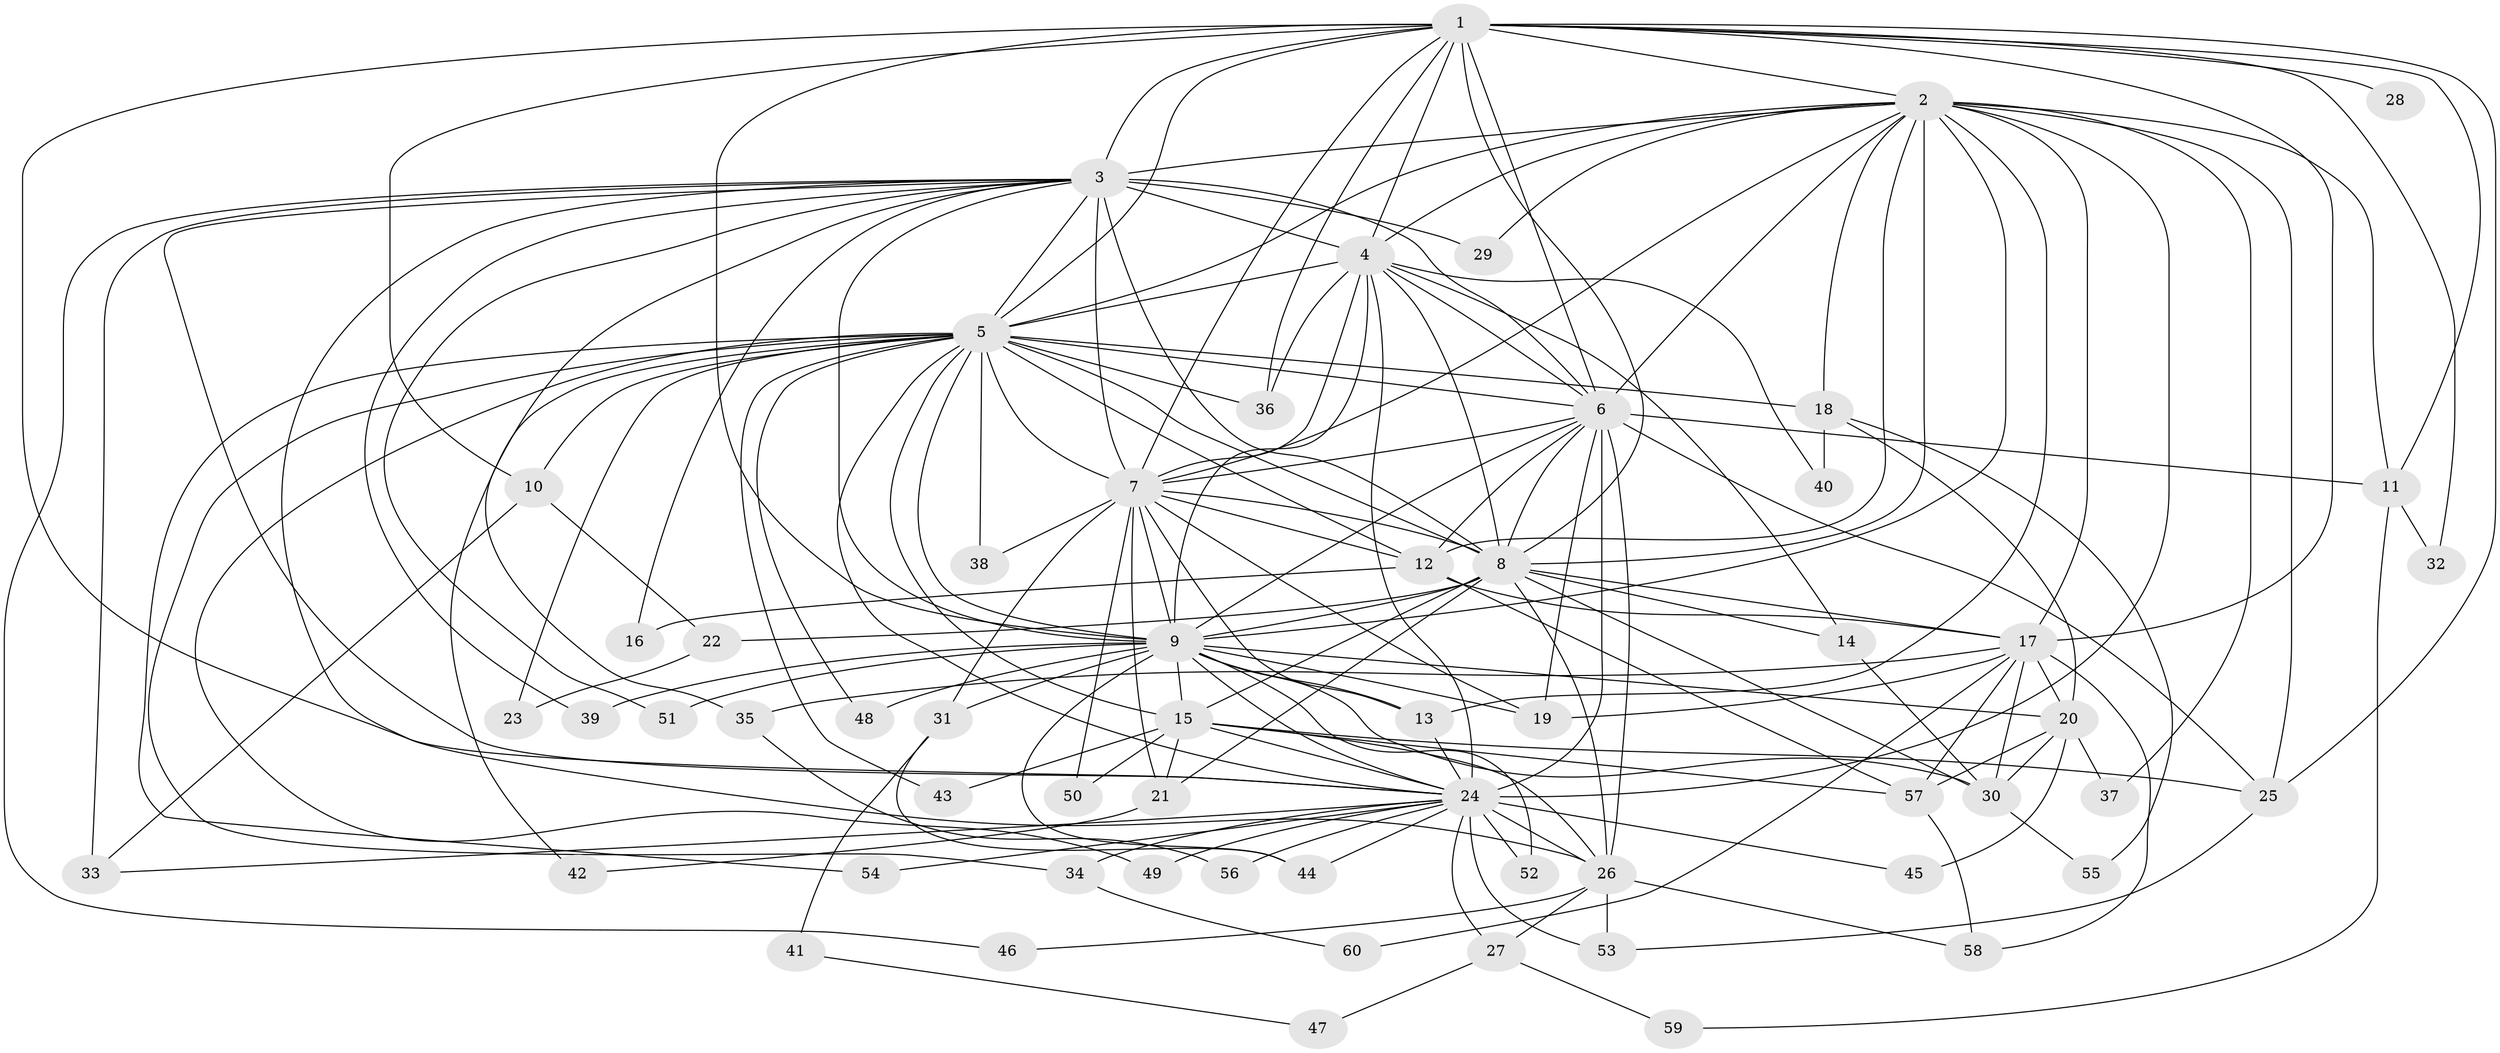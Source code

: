 // original degree distribution, {20: 0.01680672268907563, 26: 0.008403361344537815, 19: 0.01680672268907563, 15: 0.008403361344537815, 24: 0.01680672268907563, 31: 0.008403361344537815, 18: 0.008403361344537815, 2: 0.48739495798319327, 4: 0.07563025210084033, 3: 0.2605042016806723, 6: 0.008403361344537815, 8: 0.008403361344537815, 5: 0.058823529411764705, 7: 0.008403361344537815, 9: 0.008403361344537815}
// Generated by graph-tools (version 1.1) at 2025/35/03/09/25 02:35:12]
// undirected, 60 vertices, 169 edges
graph export_dot {
graph [start="1"]
  node [color=gray90,style=filled];
  1;
  2;
  3;
  4;
  5;
  6;
  7;
  8;
  9;
  10;
  11;
  12;
  13;
  14;
  15;
  16;
  17;
  18;
  19;
  20;
  21;
  22;
  23;
  24;
  25;
  26;
  27;
  28;
  29;
  30;
  31;
  32;
  33;
  34;
  35;
  36;
  37;
  38;
  39;
  40;
  41;
  42;
  43;
  44;
  45;
  46;
  47;
  48;
  49;
  50;
  51;
  52;
  53;
  54;
  55;
  56;
  57;
  58;
  59;
  60;
  1 -- 2 [weight=3.0];
  1 -- 3 [weight=1.0];
  1 -- 4 [weight=1.0];
  1 -- 5 [weight=1.0];
  1 -- 6 [weight=1.0];
  1 -- 7 [weight=1.0];
  1 -- 8 [weight=1.0];
  1 -- 9 [weight=1.0];
  1 -- 10 [weight=1.0];
  1 -- 11 [weight=1.0];
  1 -- 17 [weight=1.0];
  1 -- 24 [weight=2.0];
  1 -- 25 [weight=1.0];
  1 -- 28 [weight=1.0];
  1 -- 32 [weight=1.0];
  1 -- 36 [weight=1.0];
  2 -- 3 [weight=3.0];
  2 -- 4 [weight=2.0];
  2 -- 5 [weight=2.0];
  2 -- 6 [weight=2.0];
  2 -- 7 [weight=3.0];
  2 -- 8 [weight=3.0];
  2 -- 9 [weight=2.0];
  2 -- 11 [weight=1.0];
  2 -- 12 [weight=2.0];
  2 -- 13 [weight=1.0];
  2 -- 17 [weight=10.0];
  2 -- 18 [weight=1.0];
  2 -- 24 [weight=2.0];
  2 -- 25 [weight=1.0];
  2 -- 29 [weight=1.0];
  2 -- 37 [weight=1.0];
  3 -- 4 [weight=2.0];
  3 -- 5 [weight=1.0];
  3 -- 6 [weight=2.0];
  3 -- 7 [weight=1.0];
  3 -- 8 [weight=2.0];
  3 -- 9 [weight=1.0];
  3 -- 16 [weight=1.0];
  3 -- 24 [weight=1.0];
  3 -- 26 [weight=1.0];
  3 -- 29 [weight=1.0];
  3 -- 33 [weight=1.0];
  3 -- 35 [weight=1.0];
  3 -- 39 [weight=1.0];
  3 -- 46 [weight=1.0];
  3 -- 51 [weight=1.0];
  4 -- 5 [weight=1.0];
  4 -- 6 [weight=1.0];
  4 -- 7 [weight=1.0];
  4 -- 8 [weight=1.0];
  4 -- 9 [weight=2.0];
  4 -- 14 [weight=1.0];
  4 -- 24 [weight=1.0];
  4 -- 36 [weight=1.0];
  4 -- 40 [weight=1.0];
  5 -- 6 [weight=1.0];
  5 -- 7 [weight=2.0];
  5 -- 8 [weight=1.0];
  5 -- 9 [weight=1.0];
  5 -- 10 [weight=1.0];
  5 -- 12 [weight=1.0];
  5 -- 15 [weight=1.0];
  5 -- 18 [weight=1.0];
  5 -- 23 [weight=1.0];
  5 -- 24 [weight=1.0];
  5 -- 34 [weight=1.0];
  5 -- 36 [weight=1.0];
  5 -- 38 [weight=1.0];
  5 -- 42 [weight=1.0];
  5 -- 43 [weight=1.0];
  5 -- 48 [weight=1.0];
  5 -- 49 [weight=1.0];
  5 -- 54 [weight=1.0];
  6 -- 7 [weight=1.0];
  6 -- 8 [weight=1.0];
  6 -- 9 [weight=2.0];
  6 -- 11 [weight=2.0];
  6 -- 12 [weight=1.0];
  6 -- 19 [weight=1.0];
  6 -- 24 [weight=13.0];
  6 -- 25 [weight=1.0];
  6 -- 26 [weight=1.0];
  7 -- 8 [weight=1.0];
  7 -- 9 [weight=1.0];
  7 -- 12 [weight=1.0];
  7 -- 13 [weight=1.0];
  7 -- 19 [weight=1.0];
  7 -- 21 [weight=1.0];
  7 -- 31 [weight=1.0];
  7 -- 38 [weight=1.0];
  7 -- 50 [weight=1.0];
  8 -- 9 [weight=1.0];
  8 -- 14 [weight=1.0];
  8 -- 15 [weight=2.0];
  8 -- 17 [weight=1.0];
  8 -- 21 [weight=1.0];
  8 -- 22 [weight=1.0];
  8 -- 26 [weight=1.0];
  8 -- 30 [weight=1.0];
  9 -- 13 [weight=2.0];
  9 -- 15 [weight=1.0];
  9 -- 19 [weight=1.0];
  9 -- 20 [weight=1.0];
  9 -- 24 [weight=1.0];
  9 -- 30 [weight=1.0];
  9 -- 31 [weight=1.0];
  9 -- 39 [weight=1.0];
  9 -- 44 [weight=1.0];
  9 -- 48 [weight=1.0];
  9 -- 51 [weight=1.0];
  9 -- 52 [weight=1.0];
  10 -- 22 [weight=1.0];
  10 -- 33 [weight=1.0];
  11 -- 32 [weight=1.0];
  11 -- 59 [weight=1.0];
  12 -- 16 [weight=1.0];
  12 -- 17 [weight=1.0];
  12 -- 57 [weight=1.0];
  13 -- 24 [weight=1.0];
  14 -- 30 [weight=1.0];
  15 -- 21 [weight=1.0];
  15 -- 24 [weight=1.0];
  15 -- 25 [weight=1.0];
  15 -- 26 [weight=2.0];
  15 -- 43 [weight=1.0];
  15 -- 50 [weight=1.0];
  15 -- 57 [weight=1.0];
  17 -- 19 [weight=1.0];
  17 -- 20 [weight=1.0];
  17 -- 30 [weight=1.0];
  17 -- 35 [weight=1.0];
  17 -- 57 [weight=1.0];
  17 -- 58 [weight=1.0];
  17 -- 60 [weight=1.0];
  18 -- 20 [weight=1.0];
  18 -- 40 [weight=1.0];
  18 -- 55 [weight=1.0];
  20 -- 30 [weight=1.0];
  20 -- 37 [weight=1.0];
  20 -- 45 [weight=1.0];
  20 -- 57 [weight=1.0];
  21 -- 42 [weight=1.0];
  22 -- 23 [weight=1.0];
  24 -- 26 [weight=1.0];
  24 -- 27 [weight=1.0];
  24 -- 33 [weight=1.0];
  24 -- 34 [weight=1.0];
  24 -- 44 [weight=1.0];
  24 -- 45 [weight=1.0];
  24 -- 49 [weight=1.0];
  24 -- 52 [weight=1.0];
  24 -- 53 [weight=1.0];
  24 -- 54 [weight=1.0];
  24 -- 56 [weight=1.0];
  25 -- 53 [weight=1.0];
  26 -- 27 [weight=1.0];
  26 -- 46 [weight=1.0];
  26 -- 53 [weight=1.0];
  26 -- 58 [weight=1.0];
  27 -- 47 [weight=1.0];
  27 -- 59 [weight=1.0];
  30 -- 55 [weight=1.0];
  31 -- 41 [weight=1.0];
  31 -- 44 [weight=1.0];
  34 -- 60 [weight=1.0];
  35 -- 56 [weight=1.0];
  41 -- 47 [weight=1.0];
  57 -- 58 [weight=1.0];
}
